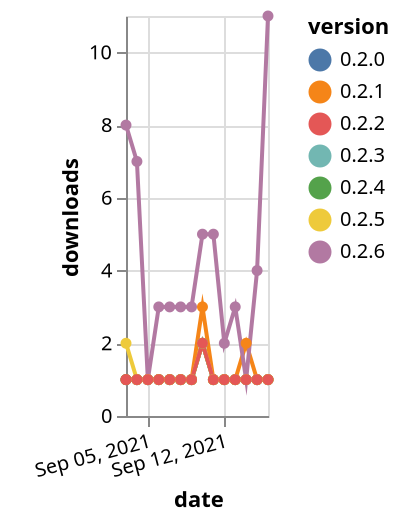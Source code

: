 {"$schema": "https://vega.github.io/schema/vega-lite/v5.json", "description": "A simple bar chart with embedded data.", "data": {"values": [{"date": "2021-09-03", "total": 912, "delta": 1, "version": "0.2.0"}, {"date": "2021-09-04", "total": 913, "delta": 1, "version": "0.2.0"}, {"date": "2021-09-05", "total": 914, "delta": 1, "version": "0.2.0"}, {"date": "2021-09-06", "total": 915, "delta": 1, "version": "0.2.0"}, {"date": "2021-09-07", "total": 916, "delta": 1, "version": "0.2.0"}, {"date": "2021-09-08", "total": 917, "delta": 1, "version": "0.2.0"}, {"date": "2021-09-09", "total": 918, "delta": 1, "version": "0.2.0"}, {"date": "2021-09-10", "total": 920, "delta": 2, "version": "0.2.0"}, {"date": "2021-09-11", "total": 921, "delta": 1, "version": "0.2.0"}, {"date": "2021-09-12", "total": 922, "delta": 1, "version": "0.2.0"}, {"date": "2021-09-13", "total": 923, "delta": 1, "version": "0.2.0"}, {"date": "2021-09-14", "total": 924, "delta": 1, "version": "0.2.0"}, {"date": "2021-09-15", "total": 925, "delta": 1, "version": "0.2.0"}, {"date": "2021-09-16", "total": 926, "delta": 1, "version": "0.2.0"}, {"date": "2021-09-03", "total": 419, "delta": 1, "version": "0.2.3"}, {"date": "2021-09-04", "total": 420, "delta": 1, "version": "0.2.3"}, {"date": "2021-09-05", "total": 421, "delta": 1, "version": "0.2.3"}, {"date": "2021-09-06", "total": 422, "delta": 1, "version": "0.2.3"}, {"date": "2021-09-07", "total": 423, "delta": 1, "version": "0.2.3"}, {"date": "2021-09-08", "total": 424, "delta": 1, "version": "0.2.3"}, {"date": "2021-09-09", "total": 425, "delta": 1, "version": "0.2.3"}, {"date": "2021-09-10", "total": 427, "delta": 2, "version": "0.2.3"}, {"date": "2021-09-11", "total": 428, "delta": 1, "version": "0.2.3"}, {"date": "2021-09-12", "total": 429, "delta": 1, "version": "0.2.3"}, {"date": "2021-09-13", "total": 430, "delta": 1, "version": "0.2.3"}, {"date": "2021-09-14", "total": 431, "delta": 1, "version": "0.2.3"}, {"date": "2021-09-15", "total": 432, "delta": 1, "version": "0.2.3"}, {"date": "2021-09-16", "total": 433, "delta": 1, "version": "0.2.3"}, {"date": "2021-09-03", "total": 135, "delta": 1, "version": "0.2.4"}, {"date": "2021-09-04", "total": 136, "delta": 1, "version": "0.2.4"}, {"date": "2021-09-05", "total": 137, "delta": 1, "version": "0.2.4"}, {"date": "2021-09-06", "total": 138, "delta": 1, "version": "0.2.4"}, {"date": "2021-09-07", "total": 139, "delta": 1, "version": "0.2.4"}, {"date": "2021-09-08", "total": 140, "delta": 1, "version": "0.2.4"}, {"date": "2021-09-09", "total": 141, "delta": 1, "version": "0.2.4"}, {"date": "2021-09-10", "total": 143, "delta": 2, "version": "0.2.4"}, {"date": "2021-09-11", "total": 144, "delta": 1, "version": "0.2.4"}, {"date": "2021-09-12", "total": 145, "delta": 1, "version": "0.2.4"}, {"date": "2021-09-13", "total": 146, "delta": 1, "version": "0.2.4"}, {"date": "2021-09-14", "total": 147, "delta": 1, "version": "0.2.4"}, {"date": "2021-09-15", "total": 148, "delta": 1, "version": "0.2.4"}, {"date": "2021-09-16", "total": 149, "delta": 1, "version": "0.2.4"}, {"date": "2021-09-03", "total": 17533, "delta": 1, "version": "0.2.1"}, {"date": "2021-09-04", "total": 17534, "delta": 1, "version": "0.2.1"}, {"date": "2021-09-05", "total": 17535, "delta": 1, "version": "0.2.1"}, {"date": "2021-09-06", "total": 17536, "delta": 1, "version": "0.2.1"}, {"date": "2021-09-07", "total": 17537, "delta": 1, "version": "0.2.1"}, {"date": "2021-09-08", "total": 17538, "delta": 1, "version": "0.2.1"}, {"date": "2021-09-09", "total": 17539, "delta": 1, "version": "0.2.1"}, {"date": "2021-09-10", "total": 17542, "delta": 3, "version": "0.2.1"}, {"date": "2021-09-11", "total": 17543, "delta": 1, "version": "0.2.1"}, {"date": "2021-09-12", "total": 17544, "delta": 1, "version": "0.2.1"}, {"date": "2021-09-13", "total": 17545, "delta": 1, "version": "0.2.1"}, {"date": "2021-09-14", "total": 17547, "delta": 2, "version": "0.2.1"}, {"date": "2021-09-15", "total": 17548, "delta": 1, "version": "0.2.1"}, {"date": "2021-09-16", "total": 17549, "delta": 1, "version": "0.2.1"}, {"date": "2021-09-03", "total": 432, "delta": 8, "version": "0.2.6"}, {"date": "2021-09-04", "total": 439, "delta": 7, "version": "0.2.6"}, {"date": "2021-09-05", "total": 440, "delta": 1, "version": "0.2.6"}, {"date": "2021-09-06", "total": 443, "delta": 3, "version": "0.2.6"}, {"date": "2021-09-07", "total": 446, "delta": 3, "version": "0.2.6"}, {"date": "2021-09-08", "total": 449, "delta": 3, "version": "0.2.6"}, {"date": "2021-09-09", "total": 452, "delta": 3, "version": "0.2.6"}, {"date": "2021-09-10", "total": 457, "delta": 5, "version": "0.2.6"}, {"date": "2021-09-11", "total": 462, "delta": 5, "version": "0.2.6"}, {"date": "2021-09-12", "total": 464, "delta": 2, "version": "0.2.6"}, {"date": "2021-09-13", "total": 467, "delta": 3, "version": "0.2.6"}, {"date": "2021-09-14", "total": 468, "delta": 1, "version": "0.2.6"}, {"date": "2021-09-15", "total": 472, "delta": 4, "version": "0.2.6"}, {"date": "2021-09-16", "total": 483, "delta": 11, "version": "0.2.6"}, {"date": "2021-09-03", "total": 246, "delta": 2, "version": "0.2.5"}, {"date": "2021-09-04", "total": 247, "delta": 1, "version": "0.2.5"}, {"date": "2021-09-05", "total": 248, "delta": 1, "version": "0.2.5"}, {"date": "2021-09-06", "total": 249, "delta": 1, "version": "0.2.5"}, {"date": "2021-09-07", "total": 250, "delta": 1, "version": "0.2.5"}, {"date": "2021-09-08", "total": 251, "delta": 1, "version": "0.2.5"}, {"date": "2021-09-09", "total": 252, "delta": 1, "version": "0.2.5"}, {"date": "2021-09-10", "total": 254, "delta": 2, "version": "0.2.5"}, {"date": "2021-09-11", "total": 255, "delta": 1, "version": "0.2.5"}, {"date": "2021-09-12", "total": 256, "delta": 1, "version": "0.2.5"}, {"date": "2021-09-13", "total": 257, "delta": 1, "version": "0.2.5"}, {"date": "2021-09-14", "total": 258, "delta": 1, "version": "0.2.5"}, {"date": "2021-09-15", "total": 259, "delta": 1, "version": "0.2.5"}, {"date": "2021-09-16", "total": 260, "delta": 1, "version": "0.2.5"}, {"date": "2021-09-03", "total": 137, "delta": 1, "version": "0.2.2"}, {"date": "2021-09-04", "total": 138, "delta": 1, "version": "0.2.2"}, {"date": "2021-09-05", "total": 139, "delta": 1, "version": "0.2.2"}, {"date": "2021-09-06", "total": 140, "delta": 1, "version": "0.2.2"}, {"date": "2021-09-07", "total": 141, "delta": 1, "version": "0.2.2"}, {"date": "2021-09-08", "total": 142, "delta": 1, "version": "0.2.2"}, {"date": "2021-09-09", "total": 143, "delta": 1, "version": "0.2.2"}, {"date": "2021-09-10", "total": 145, "delta": 2, "version": "0.2.2"}, {"date": "2021-09-11", "total": 146, "delta": 1, "version": "0.2.2"}, {"date": "2021-09-12", "total": 147, "delta": 1, "version": "0.2.2"}, {"date": "2021-09-13", "total": 148, "delta": 1, "version": "0.2.2"}, {"date": "2021-09-14", "total": 149, "delta": 1, "version": "0.2.2"}, {"date": "2021-09-15", "total": 150, "delta": 1, "version": "0.2.2"}, {"date": "2021-09-16", "total": 151, "delta": 1, "version": "0.2.2"}]}, "width": "container", "mark": {"type": "line", "point": {"filled": true}}, "encoding": {"x": {"field": "date", "type": "temporal", "timeUnit": "yearmonthdate", "title": "date", "axis": {"labelAngle": -15}}, "y": {"field": "delta", "type": "quantitative", "title": "downloads"}, "color": {"field": "version", "type": "nominal"}, "tooltip": {"field": "delta"}}}